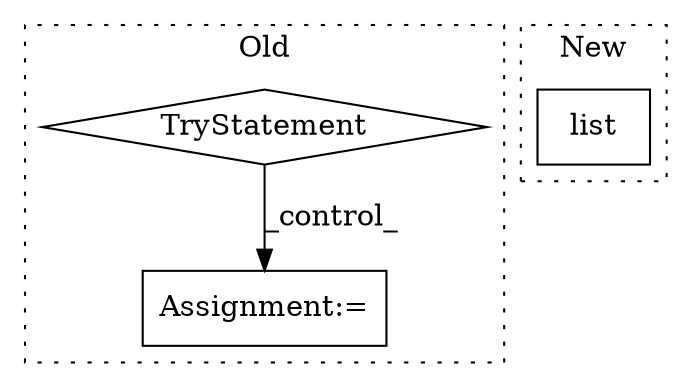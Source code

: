digraph G {
subgraph cluster0 {
1 [label="TryStatement" a="54" s="1964" l="4" shape="diamond"];
3 [label="Assignment:=" a="7" s="1977" l="1" shape="box"];
label = "Old";
style="dotted";
}
subgraph cluster1 {
2 [label="list" a="32" s="2412,2418" l="5,1" shape="box"];
label = "New";
style="dotted";
}
1 -> 3 [label="_control_"];
}